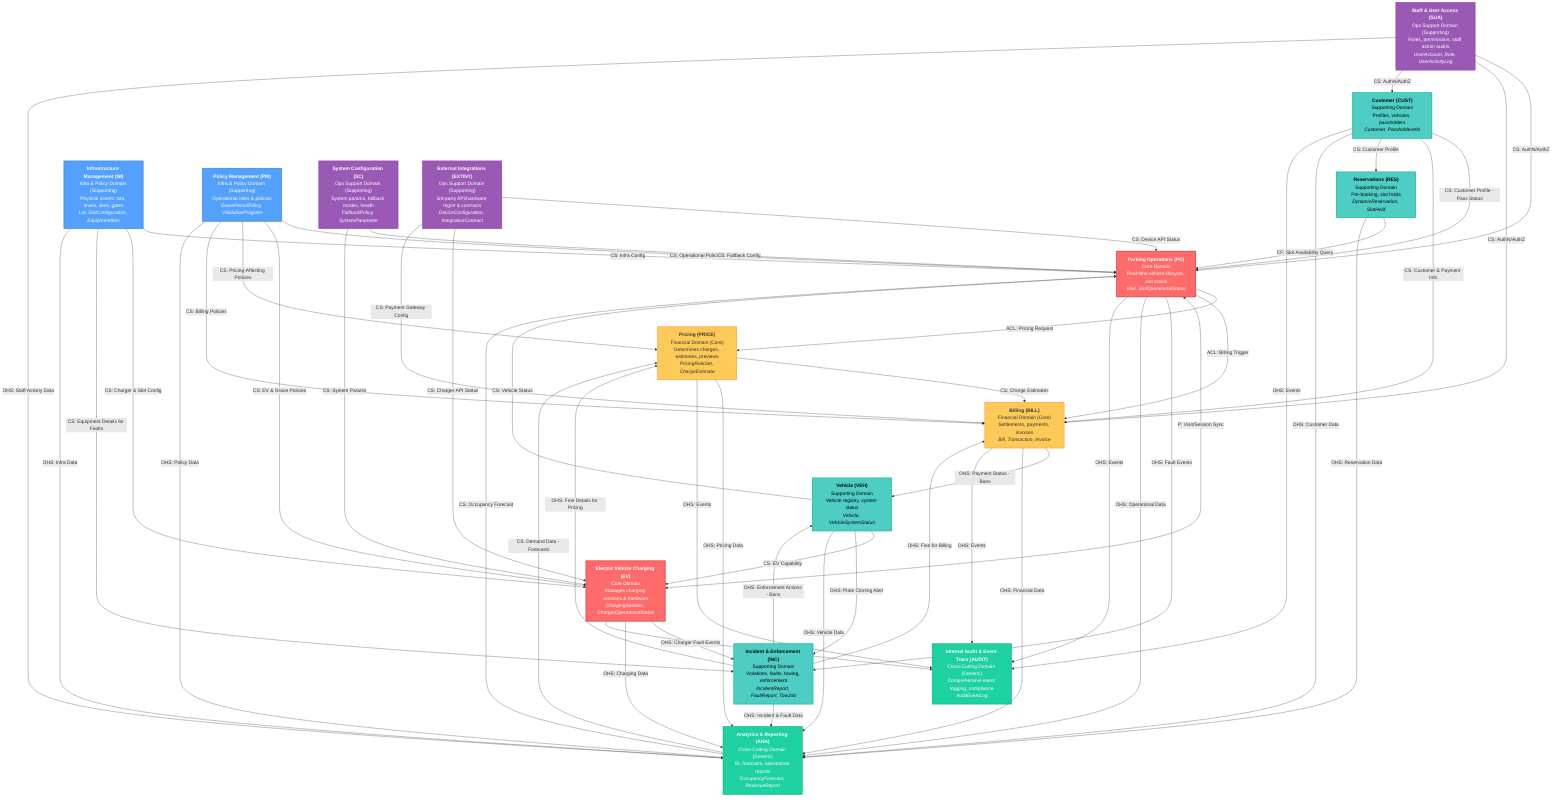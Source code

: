 graph TB
    %% Define Bounded Contexts
    PO["`**Parking Operations (PO)**
    Core Domain
    Real-time vehicle lifecycle, slot status
    *Visit, SlotOperationalStatus*`"]

    EV["`**Electric Vehicle Charging (EV)**
    Core Domain
    Manages charging sessions & hardware
    *ChargingSession, ChargerOperationalStatus*`"]

    RES["`**Reservations (RES)**
    Supporting Domain
    Pre-booking, slot holds
    *DynamicReservation, SlotHold*`"]

    CUST["`**Customer (CUST)**
    Supporting Domain
    Profiles, vehicles, passholders
    *Customer, PassholderInfo*`"]

    VEH["`**Vehicle (VEH)**
    Supporting Domain
    Vehicle registry, system status
    *Vehicle, VehicleSystemStatus*`"]

    PRICE["`**Pricing (PRICE)**
    Financial Domain (Core)
    Determines charges, estimates, previews
    *PricingRuleSet, ChargeEstimate*`"]

    BILL["`**Billing (BILL)**
    Financial Domain (Core)
    Settlements, payments, invoices
    *Bill, Transaction, Invoice*`"]

    IM["`**Infrastructure Management (IM)**
    Infra & Policy Domain (Supporting)
    Physical assets: lots, levels, slots, gates
    *Lot, SlotConfiguration, EquipmentItem*`"]

    PM["`**Policy Management (PM)**
    Infra & Policy Domain (Supporting)
    Operational rules & policies
    *GracePeriodPolicy, ValidationProgram*`"]

    SUA["`**Staff & User Access (SUA)**
    Ops Support Domain (Supporting)
    Roles, permissions, staff action audits
    *UserAccount, Role, UserActivityLog*`"]

    SC["`**System Configuration (SC)**
    Ops Support Domain (Supporting)
    System params, fallback modes, health
    *FallbackPolicy, SystemParameter*`"]

    EXTINT["`**External Integrations (EXTINT)**
    Ops Support Domain (Supporting)
    3rd-party API/hardware mgmt & contracts
    *DeviceConfiguration, IntegrationContract*`"]

    INC["`**Incident & Enforcement (INC)**
    Supporting Domain
    Violations, faults, towing, enforcement
    *IncidentReport, FaultReport, TowJob*`"]

    ANA["`**Analytics & Reporting (ANA)**
    Cross-Cutting Domain (Generic)
    BI, forecasts, operational reports
    *OccupancyForecast, RevenueReport*`"]

    AUDIT["`**Internal Audit & Event Trace (AUDIT)**
    Cross-Cutting Domain (Generic)
    Comprehensive event logging, compliance
    *AuditEventLog*`"]

    %% Relationships based on Architecture Plan Section 8
    %% Parking Operations (PO)
    IM -->|CS: Infra Config| PO
    PM -->|CS: Operational Policies| PO
    SC -->|CS: Fallback Config| PO
    EXTINT -->|CS: Device API Status| PO
    PO -->|ACL: Pricing Request| PRICE
    PO -->|ACL: Billing Trigger| BILL
    VEH -->|CS: Vehicle Status| PO
    CUST -->|CS: Customer Profile - Pass Status| PO
    RES -->|CF: Slot Availability Query| PO
    ANA -->|CS: Occupancy Forecast| PO

    %% EV Charging (EV)
    IM -->|CS: Charger & Slot Config| EV
    PM -->|CS: EV & Grace Policies| EV
    SC -->|CS: System Params| EV
    EXTINT -->|CS: Charger API Status| EV
    VEH -->|CS: EV Capability| EV
    PO <-->|P: Visit/Session Sync| EV

    %% Pricing (PRICE)
    PM -->|CS: Pricing-Affecting Policies| PRICE
    ANA -->|CS: Demand Data - Forecasts| PRICE
    INC -->|OHS: Fine Details for Pricing| PRICE

    %% Billing (BILL)
    PRICE -->|CS: Charge Estimates| BILL
    EXTINT -->|CS: Payment Gateway Config| BILL
    CUST -->|CS: Customer & Payment Info| BILL
    PM -->|CS: Billing Policies| BILL
    INC -->|OHS: Fine for Billing| BILL


    %% Customer (CUST)
    CUST -->|CS: Customer Profile| RES

    %% Vehicle (VEH)
    BILL -->|OHS: Payment Status - Bans| VEH
    INC -->|OHS: Enforcement Actions - Bans| VEH
    VEH -->|OHS: Plate Cloning Alert| INC

    %% Staff & User Access (SUA) - Examples
    SUA -->|CS: AuthN/AuthZ| PO
    SUA -->|CS: AuthN/AuthZ| BILL
    SUA -->|CS: AuthN/AuthZ| CUST

    %% Incident & Enforcement (INC)
    PO -->|OHS: Fault Events| INC
    EV -->|OHS: Charger Fault Events| INC
    IM -->|CS: Equipment Details for Faults| INC

    %% Analytics & Reporting (ANA) - Consumes from many, publishes forecasts
    PO -->|OHS: Operational Data| ANA
    EV -->|OHS: Charging Data| ANA
    BILL -->|OHS: Financial Data| ANA
    PRICE -->|OHS: Pricing Data| ANA
    INC -->|OHS: Incident & Fault Data| ANA
    CUST -->|OHS: Customer Data| ANA
    RES -->|OHS: Reservation Data| ANA
    VEH -->|OHS: Vehicle Data| ANA
    IM -->|OHS: Infra Data| ANA
    PM -->|OHS: Policy Data| ANA
    SUA -->|OHS: Staff Activity Data| ANA


    %% Internal Audit & Event Trace (AUDIT) - Consumes from all
    PO -->|OHS: Events| AUDIT
    EV -->|OHS: Events| AUDIT
    BILL -->|OHS: Events| AUDIT
    PRICE -->|OHS: Events| AUDIT
    CUST -->|OHS: Events| AUDIT
    %% (Implied: All other services also publish events to AUDIT)


    %% Styling
    classDef coreContext fill:#ff6b6b,stroke:#d63031,stroke-width:2px,color:#fff
    classDef supportingContext fill:#4ecdc4,stroke:#00b894,stroke-width:2px,color:#000
    classDef financialContext fill:#feca57,stroke:#ff9f43,stroke-width:2px,color:#333
    classDef infraPolicyContext fill:#54a0ff,stroke:#2e86de,stroke-width:2px,color:#fff
    classDef opsSupportContext fill:#9b59b6,stroke:#8e44ad,stroke-width:2px,color:#fff
    classDef genericContext fill:#1dd1a1,stroke:#10ac84,stroke-width:2px,color:#fff

    class PO,EV coreContext
    class PRICE,BILL financialContext
    class RES,CUST,VEH,INC supportingContext
    class IM,PM infraPolicyContext
    class SUA,SC,EXTINT opsSupportContext
    class ANA,AUDIT genericContext
